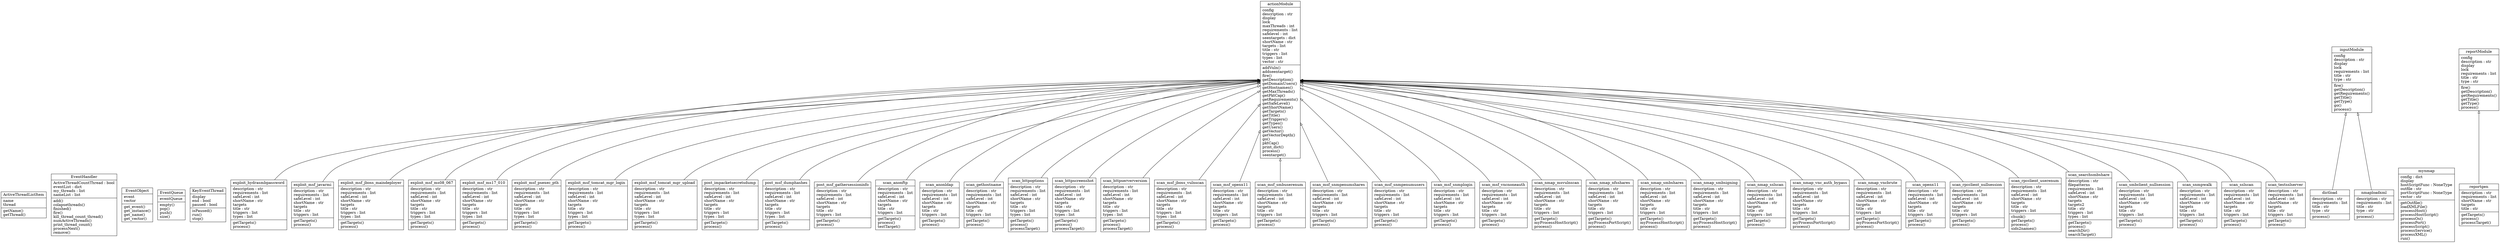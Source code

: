 digraph "classes" {
charset="utf-8"
rankdir=BT
"0" [label="{ActiveThreadListItem|name\lthread\l|getName()\lgetThread()\l}", shape="record"];
"1" [label="{EventHandler|ActiveThreadCountThread : bool\leventList : dict\lmy_threads : list\lnameList : list\l|add()\lcolapsethreads()\lfinished()\lfire()\lkill_thread_count_thread()\lnumActiveThreads()\lprint_thread_count()\lprocessNext()\lremove()\l}", shape="record"];
"2" [label="{EventObject|event\lvector\l|get_event()\lget_instance()\lget_name()\lget_vector()\l}", shape="record"];
"3" [label="{EventQueue|eventQueue\l|empty()\lpop()\lpush()\lsize()\l}", shape="record"];
"4" [label="{KeyEventThread|display\lend : bool\lpaused : bool\l|isPaused()\lrun()\lstop()\l}", shape="record"];
"5" [label="{actionModule|config\ldescription : str\ldisplay\llock\lmaxThreads : int\lrequirements : list\lsafelevel : int\lseentargets : dict\lshortName : str\ltargets : list\ltitle : str\ltriggers : list\ltypes : list\lvector : str\l|addVuln()\laddseentarget()\lfire()\lgetDescription()\lgetDomainUsers()\lgetHostnames()\lgetMaxThreads()\lgetPktCap()\lgetRequirements()\lgetSafeLevel()\lgetShortName()\lgetTargets()\lgetTitle()\lgetTriggers()\lgetTypes()\lgetUsers()\lgetVector()\lgetVectorDepth()\lgo()\lpktCap()\lprint_dict()\lprocess()\lseentarget()\l}", shape="record"];
"6" [label="{dictload|description : str\lrequirements : list\ltitle : str\ltype : str\l|process()\l}", shape="record"];
"7" [label="{exploit_hydrasmbpassword|description : str\lrequirements : list\lsafeLevel : int\lshortName : str\ltargets\ltitle : str\ltriggers : list\ltypes : list\l|getTargets()\lprocess()\l}", shape="record"];
"8" [label="{exploit_msf_javarmi|description : str\lrequirements : list\lsafeLevel : int\lshortName : str\ltargets\ltitle : str\ltriggers : list\l|getTargets()\lprocess()\l}", shape="record"];
"9" [label="{exploit_msf_jboss_maindeployer|description : str\lrequirements : list\lsafeLevel : int\lshortName : str\ltargets\ltitle : str\ltriggers : list\ltypes : list\l|getTargets()\lprocess()\l}", shape="record"];
"10" [label="{exploit_msf_ms08_067|description : str\lrequirements : list\lsafeLevel : int\lshortName : str\ltargets\ltitle : str\ltriggers : list\ltypes : list\l|getTargets()\lprocess()\l}", shape="record"];
"11" [label="{exploit_msf_ms17_010|description : str\lrequirements : list\lsafeLevel : int\lshortName : str\ltargets\ltitle : str\ltriggers : list\ltypes : list\l|getTargets()\lprocess()\l}", shape="record"];
"12" [label="{exploit_msf_psexec_pth|description : str\lrequirements : list\lsafeLevel : int\lshortName : str\ltargets\ltitle : str\ltriggers : list\ltypes : list\l|getTargets()\lprocess()\l}", shape="record"];
"13" [label="{exploit_msf_tomcat_mgr_login|description : str\lrequirements : list\lsafeLevel : int\lshortName : str\ltargets\ltitle : str\ltriggers : list\ltypes : list\l|getTargets()\lprocess()\l}", shape="record"];
"14" [label="{exploit_msf_tomcat_mgr_upload|description : str\lrequirements : list\lsafeLevel : int\lshortName : str\ltargets\ltitle : str\ltriggers : list\ltypes : list\l|getTargets()\lprocess()\l}", shape="record"];
"15" [label="{inputModule|config\ldescription : str\ldisplay\llock\lrequirements : list\ltitle : str\ltype : str\l|fire()\lgetDescription()\lgetRequirements()\lgetTitle()\lgetType()\lgo()\lprocess()\l}", shape="record"];
"16" [label="{mynmap|config : dict\ldisplay\lhostScriptFunc : NoneType\loutfile : str\lportScriptFunc : NoneType\lvector : str\l|getOutfile()\lloadXMLFile()\lprocessHost()\lprocessHostScript()\lprocessOs()\lprocessPort()\lprocessScript()\lprocessService()\lprocessXML()\lrun()\l}", shape="record"];
"17" [label="{nmaploadxml|description : str\lrequirements : list\ltitle : str\ltype : str\l|process()\l}", shape="record"];
"18" [label="{post_impacketsecretsdump|description : str\lrequirements : list\lsafeLevel : int\lshortName : str\ltargets\ltitle : str\ltriggers : list\ltypes : list\l|getTargets()\lprocess()\l}", shape="record"];
"19" [label="{post_msf_dumphashes|description : str\lrequirements : list\lsafeLevel : int\lshortName : str\ltargets\ltitle : str\ltriggers : list\ltypes : list\l|getTargets()\lprocess()\l}", shape="record"];
"20" [label="{post_msf_gathersessioninfo|description : str\lrequirements : list\lsafeLevel : int\lshortName : str\ltargets\ltitle : str\ltriggers : list\l|getTargets()\lprocess()\l}", shape="record"];
"21" [label="{reportModule|config\ldescription : str\ldisplay\llock\lrequirements : list\ltitle : str\ltype : str\l|fire()\lgetDescription()\lgetRequirements()\lgetTitle()\lgetType()\lprocess()\l}", shape="record"];
"22" [label="{reportgen|description : str\lrequirements : list\lshortName : str\ltargets\ltitle : str\l|getTargets()\lprocess()\lprocessTarget()\l}", shape="record"];
"23" [label="{scan_anonftp|description : str\lrequirements : list\lsafeLevel : int\lshortName : str\ltargets\ltitle : str\ltriggers : list\l|getTargets()\lprocess()\ltestTarget()\l}", shape="record"];
"24" [label="{scan_anonldap|description : str\lrequirements : list\lsafeLevel : int\lshortName : str\ltargets\ltitle : str\ltriggers : list\l|getTargets()\lprocess()\l}", shape="record"];
"25" [label="{scan_gethostname|description : str\lrequirements : list\lsafeLevel : int\lshortName : str\ltargets\ltitle : str\ltriggers : list\l|getTargets()\lprocess()\l}", shape="record"];
"26" [label="{scan_httpoptions|description : str\lrequirements : list\lsafeLevel : int\lshortName : str\ltargets\ltitle : str\ltriggers : list\ltypes : list\l|getTargets()\lprocess()\lprocessTarget()\l}", shape="record"];
"27" [label="{scan_httpscreenshot|description : str\lrequirements : list\lsafeLevel : int\lshortName : str\ltargets\ltitle : str\ltriggers : list\ltypes : list\l|getTargets()\lprocess()\lprocessTarget()\l}", shape="record"];
"28" [label="{scan_httpserverversion|description : str\lrequirements : list\lsafeLevel : int\lshortName : str\ltargets\ltitle : str\ltriggers : list\ltypes : list\l|getTargets()\lprocess()\lprocessTarget()\l}", shape="record"];
"29" [label="{scan_msf_jboss_vulnscan|description : str\lrequirements : list\lsafeLevel : int\lshortName : str\ltargets\ltitle : str\ltriggers : list\ltypes : list\l|getTargets()\lprocess()\l}", shape="record"];
"30" [label="{scan_msf_openx11|description : str\lrequirements : list\lsafeLevel : int\lshortName : str\ltargets\ltitle : str\ltriggers : list\l|getTargets()\lprocess()\l}", shape="record"];
"31" [label="{scan_msf_smbuserenum|description : str\lrequirements : list\lsafeLevel : int\lshortName : str\ltargets\ltitle : str\ltriggers : list\l|getTargets()\lprocess()\l}", shape="record"];
"32" [label="{scan_msf_snmpenumshares|description : str\lrequirements : list\lsafeLevel : int\lshortName : str\ltargets\ltitle : str\ltriggers : list\l|getTargets()\lprocess()\l}", shape="record"];
"33" [label="{scan_msf_snmpenumusers|description : str\lrequirements : list\lsafeLevel : int\lshortName : str\ltargets\ltitle : str\ltriggers : list\l|getTargets()\lprocess()\l}", shape="record"];
"34" [label="{scan_msf_snmplogin|description : str\lrequirements : list\lsafeLevel : int\lshortName : str\ltargets\ltitle : str\ltriggers : list\l|getTargets()\lprocess()\l}", shape="record"];
"35" [label="{scan_msf_vncnoneauth|description : str\lrequirements : list\lsafeLevel : int\lshortName : str\ltargets\ltitle : str\ltriggers : list\l|getTargets()\lprocess()\l}", shape="record"];
"36" [label="{scan_nmap_msvulnscan|description : str\lrequirements : list\lsafeLevel : int\lshortName : str\ltargets\ltitle : str\ltriggers : list\l|getTargets()\lmyProcessHostScript()\lprocess()\l}", shape="record"];
"37" [label="{scan_nmap_nfsshares|description : str\lrequirements : list\lsafeLevel : int\lshortName : str\ltargets\ltitle : str\ltriggers : list\l|getTargets()\lmyProcessPortScript()\lprocess()\l}", shape="record"];
"38" [label="{scan_nmap_smbshares|description : str\lrequirements : list\lsafeLevel : int\lshortName : str\ltargets\ltitle : str\ltriggers : list\l|getTargets()\lmyProcessHostScript()\lprocess()\l}", shape="record"];
"39" [label="{scan_nmap_smbsigning|description : str\lrequirements : list\lsafeLevel : int\lshortName : str\ltargets\ltitle : str\ltriggers : list\l|getTargets()\lmyProcessHostScript()\lprocess()\l}", shape="record"];
"40" [label="{scan_nmap_sslscan|description : str\lrequirements : list\lsafeLevel : int\lshortName : str\ltargets\ltitle : str\ltriggers : list\l|getTargets()\lprocess()\l}", shape="record"];
"41" [label="{scan_nmap_vnc_auth_bypass|description : str\lrequirements : list\lsafeLevel : int\lshortName : str\ltargets\ltitle : str\ltriggers : list\l|getTargets()\lmyProcessPortScript()\lprocess()\l}", shape="record"];
"42" [label="{scan_nmap_vncbrute|description : str\lrequirements : list\lsafeLevel : int\lshortName : str\ltargets\ltitle : str\ltriggers : list\l|getTargets()\lmyProcessPortScript()\lprocess()\l}", shape="record"];
"43" [label="{scan_openx11|description : str\lrequirements : list\lsafeLevel : int\lshortName : str\ltargets\ltitle : str\ltriggers : list\l|getTargets()\lprocess()\l}", shape="record"];
"44" [label="{scan_rpcclient_nullsession|description : str\lrequirements : list\lsafeLevel : int\lshortName : str\ltargets\ltitle : str\ltriggers : list\l|getTargets()\lprocess()\l}", shape="record"];
"45" [label="{scan_rpcclient_userenum|description : str\lrequirements : list\lsafeLevel : int\lshortName : str\ltargets\ltitle : str\ltriggers : list\l|chunk()\lgetTargets()\lprocess()\lsids2names()\l}", shape="record"];
"46" [label="{scan_searchsmbshare|description : str\lfilepatterns\lrequirements : list\lsafeLevel : int\lshortName : str\ltargets\ltargets2\ltitle : str\ltriggers : list\ltypes : list\l|getTargets()\lprocess()\lsearchDir()\lsearchTarget()\l}", shape="record"];
"47" [label="{scan_smbclient_nullsession|description : str\lrequirements : list\lsafeLevel : int\lshortName : str\ltargets\ltitle : str\ltriggers : list\l|getTargets()\lprocess()\l}", shape="record"];
"48" [label="{scan_snmpwalk|description : str\lrequirements : list\lsafeLevel : int\lshortName : str\ltargets\ltitle : str\ltriggers : list\l|getTargets()\lprocess()\l}", shape="record"];
"49" [label="{scan_sslscan|description : str\lrequirements : list\lsafeLevel : int\lshortName : str\ltargets\ltitle : str\ltriggers : list\l|getTargets()\lprocess()\l}", shape="record"];
"50" [label="{scan_testsslserver|description : str\lrequirements : list\lsafeLevel : int\lshortName : str\ltargets\ltitle : str\ltriggers : list\l|getTargets()\lprocess()\l}", shape="record"];
"6" -> "15" [arrowhead="empty", arrowtail="none"];
"7" -> "5" [arrowhead="empty", arrowtail="none"];
"8" -> "5" [arrowhead="empty", arrowtail="none"];
"9" -> "5" [arrowhead="empty", arrowtail="none"];
"10" -> "5" [arrowhead="empty", arrowtail="none"];
"11" -> "5" [arrowhead="empty", arrowtail="none"];
"12" -> "5" [arrowhead="empty", arrowtail="none"];
"13" -> "5" [arrowhead="empty", arrowtail="none"];
"14" -> "5" [arrowhead="empty", arrowtail="none"];
"17" -> "15" [arrowhead="empty", arrowtail="none"];
"18" -> "5" [arrowhead="empty", arrowtail="none"];
"19" -> "5" [arrowhead="empty", arrowtail="none"];
"20" -> "5" [arrowhead="empty", arrowtail="none"];
"22" -> "21" [arrowhead="empty", arrowtail="none"];
"23" -> "5" [arrowhead="empty", arrowtail="none"];
"24" -> "5" [arrowhead="empty", arrowtail="none"];
"25" -> "5" [arrowhead="empty", arrowtail="none"];
"26" -> "5" [arrowhead="empty", arrowtail="none"];
"27" -> "5" [arrowhead="empty", arrowtail="none"];
"28" -> "5" [arrowhead="empty", arrowtail="none"];
"29" -> "5" [arrowhead="empty", arrowtail="none"];
"30" -> "5" [arrowhead="empty", arrowtail="none"];
"31" -> "5" [arrowhead="empty", arrowtail="none"];
"32" -> "5" [arrowhead="empty", arrowtail="none"];
"33" -> "5" [arrowhead="empty", arrowtail="none"];
"34" -> "5" [arrowhead="empty", arrowtail="none"];
"35" -> "5" [arrowhead="empty", arrowtail="none"];
"36" -> "5" [arrowhead="empty", arrowtail="none"];
"37" -> "5" [arrowhead="empty", arrowtail="none"];
"38" -> "5" [arrowhead="empty", arrowtail="none"];
"39" -> "5" [arrowhead="empty", arrowtail="none"];
"40" -> "5" [arrowhead="empty", arrowtail="none"];
"41" -> "5" [arrowhead="empty", arrowtail="none"];
"42" -> "5" [arrowhead="empty", arrowtail="none"];
"43" -> "5" [arrowhead="empty", arrowtail="none"];
"44" -> "5" [arrowhead="empty", arrowtail="none"];
"45" -> "5" [arrowhead="empty", arrowtail="none"];
"46" -> "5" [arrowhead="empty", arrowtail="none"];
"47" -> "5" [arrowhead="empty", arrowtail="none"];
"48" -> "5" [arrowhead="empty", arrowtail="none"];
"49" -> "5" [arrowhead="empty", arrowtail="none"];
"50" -> "5" [arrowhead="empty", arrowtail="none"];
}
